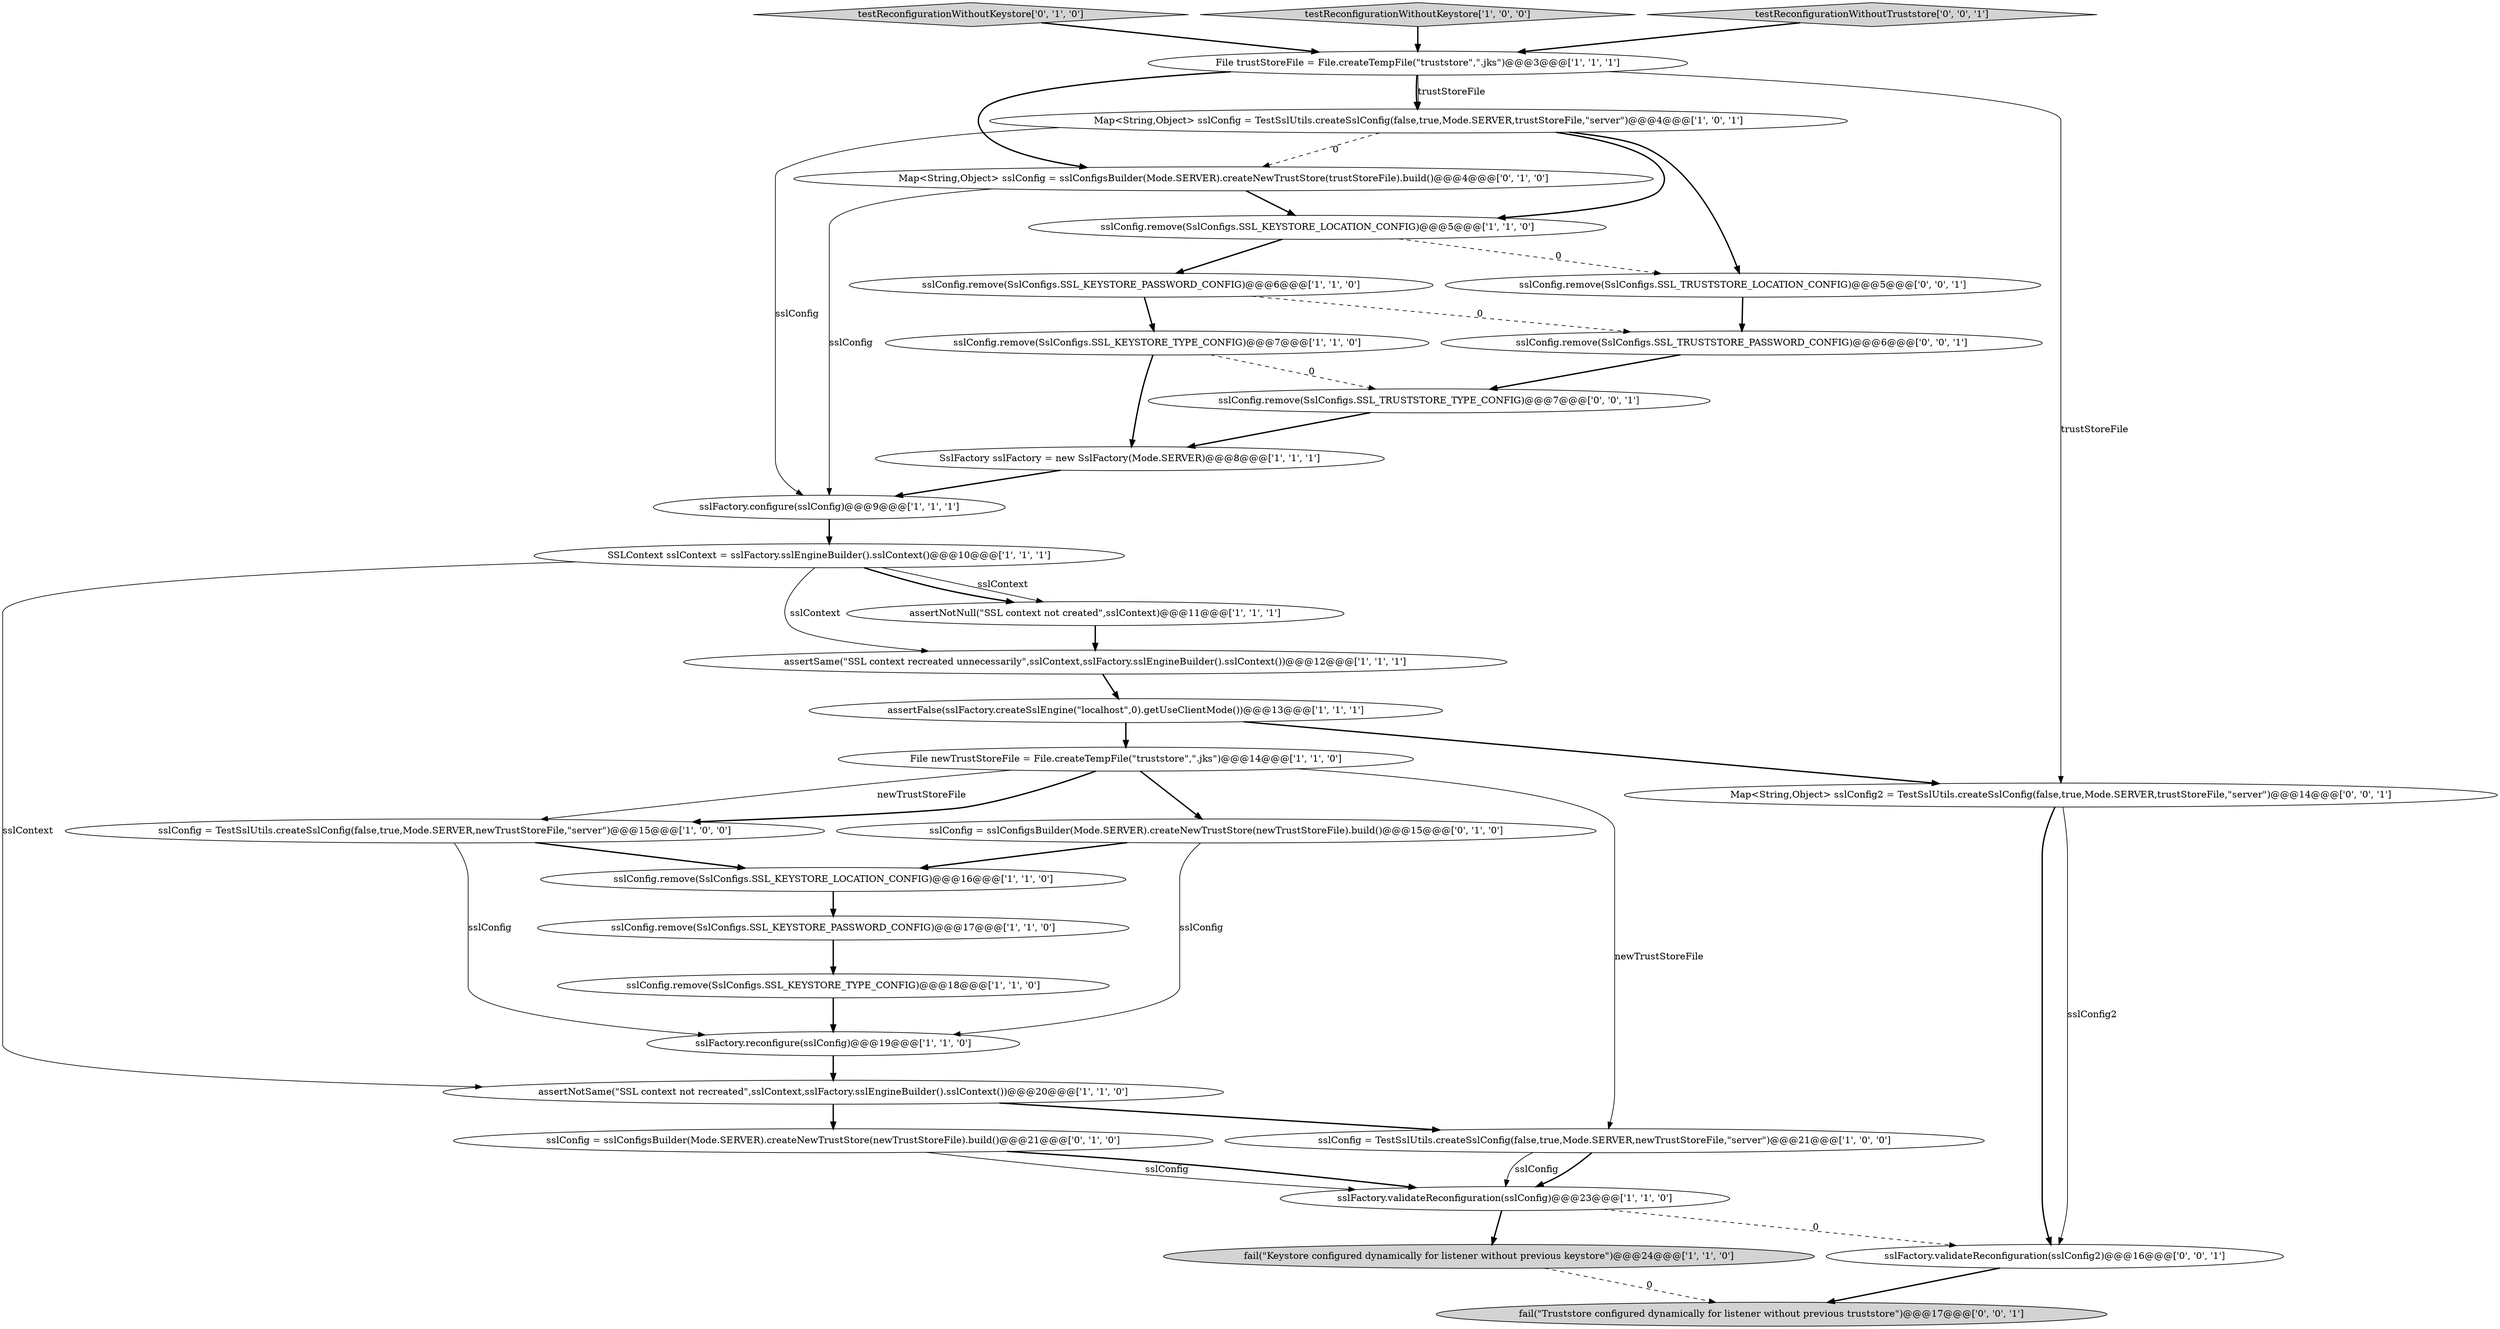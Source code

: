 digraph {
29 [style = filled, label = "sslConfig.remove(SslConfigs.SSL_TRUSTSTORE_LOCATION_CONFIG)@@@5@@@['0', '0', '1']", fillcolor = white, shape = ellipse image = "AAA0AAABBB3BBB"];
23 [style = filled, label = "sslConfig = sslConfigsBuilder(Mode.SERVER).createNewTrustStore(newTrustStoreFile).build()@@@15@@@['0', '1', '0']", fillcolor = white, shape = ellipse image = "AAA0AAABBB2BBB"];
17 [style = filled, label = "sslConfig.remove(SslConfigs.SSL_KEYSTORE_PASSWORD_CONFIG)@@@6@@@['1', '1', '0']", fillcolor = white, shape = ellipse image = "AAA0AAABBB1BBB"];
9 [style = filled, label = "sslConfig.remove(SslConfigs.SSL_KEYSTORE_PASSWORD_CONFIG)@@@17@@@['1', '1', '0']", fillcolor = white, shape = ellipse image = "AAA0AAABBB1BBB"];
25 [style = filled, label = "testReconfigurationWithoutKeystore['0', '1', '0']", fillcolor = lightgray, shape = diamond image = "AAA0AAABBB2BBB"];
20 [style = filled, label = "fail(\"Keystore configured dynamically for listener without previous keystore\")@@@24@@@['1', '1', '0']", fillcolor = lightgray, shape = ellipse image = "AAA0AAABBB1BBB"];
28 [style = filled, label = "fail(\"Truststore configured dynamically for listener without previous truststore\")@@@17@@@['0', '0', '1']", fillcolor = lightgray, shape = ellipse image = "AAA0AAABBB3BBB"];
8 [style = filled, label = "sslFactory.validateReconfiguration(sslConfig)@@@23@@@['1', '1', '0']", fillcolor = white, shape = ellipse image = "AAA0AAABBB1BBB"];
6 [style = filled, label = "assertNotNull(\"SSL context not created\",sslContext)@@@11@@@['1', '1', '1']", fillcolor = white, shape = ellipse image = "AAA0AAABBB1BBB"];
19 [style = filled, label = "sslConfig.remove(SslConfigs.SSL_KEYSTORE_TYPE_CONFIG)@@@18@@@['1', '1', '0']", fillcolor = white, shape = ellipse image = "AAA0AAABBB1BBB"];
12 [style = filled, label = "sslFactory.reconfigure(sslConfig)@@@19@@@['1', '1', '0']", fillcolor = white, shape = ellipse image = "AAA0AAABBB1BBB"];
18 [style = filled, label = "sslFactory.configure(sslConfig)@@@9@@@['1', '1', '1']", fillcolor = white, shape = ellipse image = "AAA0AAABBB1BBB"];
5 [style = filled, label = "sslConfig = TestSslUtils.createSslConfig(false,true,Mode.SERVER,newTrustStoreFile,\"server\")@@@21@@@['1', '0', '0']", fillcolor = white, shape = ellipse image = "AAA0AAABBB1BBB"];
14 [style = filled, label = "sslConfig.remove(SslConfigs.SSL_KEYSTORE_LOCATION_CONFIG)@@@16@@@['1', '1', '0']", fillcolor = white, shape = ellipse image = "AAA0AAABBB1BBB"];
11 [style = filled, label = "SSLContext sslContext = sslFactory.sslEngineBuilder().sslContext()@@@10@@@['1', '1', '1']", fillcolor = white, shape = ellipse image = "AAA0AAABBB1BBB"];
4 [style = filled, label = "assertFalse(sslFactory.createSslEngine(\"localhost\",0).getUseClientMode())@@@13@@@['1', '1', '1']", fillcolor = white, shape = ellipse image = "AAA0AAABBB1BBB"];
7 [style = filled, label = "File newTrustStoreFile = File.createTempFile(\"truststore\",\".jks\")@@@14@@@['1', '1', '0']", fillcolor = white, shape = ellipse image = "AAA0AAABBB1BBB"];
0 [style = filled, label = "File trustStoreFile = File.createTempFile(\"truststore\",\".jks\")@@@3@@@['1', '1', '1']", fillcolor = white, shape = ellipse image = "AAA0AAABBB1BBB"];
27 [style = filled, label = "sslConfig.remove(SslConfigs.SSL_TRUSTSTORE_TYPE_CONFIG)@@@7@@@['0', '0', '1']", fillcolor = white, shape = ellipse image = "AAA0AAABBB3BBB"];
10 [style = filled, label = "SslFactory sslFactory = new SslFactory(Mode.SERVER)@@@8@@@['1', '1', '1']", fillcolor = white, shape = ellipse image = "AAA0AAABBB1BBB"];
16 [style = filled, label = "assertSame(\"SSL context recreated unnecessarily\",sslContext,sslFactory.sslEngineBuilder().sslContext())@@@12@@@['1', '1', '1']", fillcolor = white, shape = ellipse image = "AAA0AAABBB1BBB"];
1 [style = filled, label = "assertNotSame(\"SSL context not recreated\",sslContext,sslFactory.sslEngineBuilder().sslContext())@@@20@@@['1', '1', '0']", fillcolor = white, shape = ellipse image = "AAA0AAABBB1BBB"];
22 [style = filled, label = "Map<String,Object> sslConfig = sslConfigsBuilder(Mode.SERVER).createNewTrustStore(trustStoreFile).build()@@@4@@@['0', '1', '0']", fillcolor = white, shape = ellipse image = "AAA1AAABBB2BBB"];
24 [style = filled, label = "sslConfig = sslConfigsBuilder(Mode.SERVER).createNewTrustStore(newTrustStoreFile).build()@@@21@@@['0', '1', '0']", fillcolor = white, shape = ellipse image = "AAA0AAABBB2BBB"];
13 [style = filled, label = "Map<String,Object> sslConfig = TestSslUtils.createSslConfig(false,true,Mode.SERVER,trustStoreFile,\"server\")@@@4@@@['1', '0', '1']", fillcolor = white, shape = ellipse image = "AAA0AAABBB1BBB"];
26 [style = filled, label = "sslConfig.remove(SslConfigs.SSL_TRUSTSTORE_PASSWORD_CONFIG)@@@6@@@['0', '0', '1']", fillcolor = white, shape = ellipse image = "AAA0AAABBB3BBB"];
30 [style = filled, label = "Map<String,Object> sslConfig2 = TestSslUtils.createSslConfig(false,true,Mode.SERVER,trustStoreFile,\"server\")@@@14@@@['0', '0', '1']", fillcolor = white, shape = ellipse image = "AAA0AAABBB3BBB"];
21 [style = filled, label = "testReconfigurationWithoutKeystore['1', '0', '0']", fillcolor = lightgray, shape = diamond image = "AAA0AAABBB1BBB"];
3 [style = filled, label = "sslConfig.remove(SslConfigs.SSL_KEYSTORE_TYPE_CONFIG)@@@7@@@['1', '1', '0']", fillcolor = white, shape = ellipse image = "AAA0AAABBB1BBB"];
32 [style = filled, label = "testReconfigurationWithoutTruststore['0', '0', '1']", fillcolor = lightgray, shape = diamond image = "AAA0AAABBB3BBB"];
15 [style = filled, label = "sslConfig = TestSslUtils.createSslConfig(false,true,Mode.SERVER,newTrustStoreFile,\"server\")@@@15@@@['1', '0', '0']", fillcolor = white, shape = ellipse image = "AAA0AAABBB1BBB"];
31 [style = filled, label = "sslFactory.validateReconfiguration(sslConfig2)@@@16@@@['0', '0', '1']", fillcolor = white, shape = ellipse image = "AAA0AAABBB3BBB"];
2 [style = filled, label = "sslConfig.remove(SslConfigs.SSL_KEYSTORE_LOCATION_CONFIG)@@@5@@@['1', '1', '0']", fillcolor = white, shape = ellipse image = "AAA0AAABBB1BBB"];
22->2 [style = bold, label=""];
9->19 [style = bold, label=""];
7->23 [style = bold, label=""];
3->10 [style = bold, label=""];
29->26 [style = bold, label=""];
23->12 [style = solid, label="sslConfig"];
4->7 [style = bold, label=""];
5->8 [style = bold, label=""];
31->28 [style = bold, label=""];
16->4 [style = bold, label=""];
0->22 [style = bold, label=""];
17->26 [style = dashed, label="0"];
13->22 [style = dashed, label="0"];
5->8 [style = solid, label="sslConfig"];
12->1 [style = bold, label=""];
3->27 [style = dashed, label="0"];
14->9 [style = bold, label=""];
17->3 [style = bold, label=""];
11->6 [style = bold, label=""];
0->13 [style = bold, label=""];
1->24 [style = bold, label=""];
26->27 [style = bold, label=""];
20->28 [style = dashed, label="0"];
2->17 [style = bold, label=""];
10->18 [style = bold, label=""];
30->31 [style = bold, label=""];
6->16 [style = bold, label=""];
24->8 [style = solid, label="sslConfig"];
15->14 [style = bold, label=""];
11->16 [style = solid, label="sslContext"];
7->15 [style = solid, label="newTrustStoreFile"];
11->6 [style = solid, label="sslContext"];
30->31 [style = solid, label="sslConfig2"];
27->10 [style = bold, label=""];
13->29 [style = bold, label=""];
2->29 [style = dashed, label="0"];
23->14 [style = bold, label=""];
8->31 [style = dashed, label="0"];
0->13 [style = solid, label="trustStoreFile"];
25->0 [style = bold, label=""];
32->0 [style = bold, label=""];
7->15 [style = bold, label=""];
13->2 [style = bold, label=""];
21->0 [style = bold, label=""];
7->5 [style = solid, label="newTrustStoreFile"];
22->18 [style = solid, label="sslConfig"];
19->12 [style = bold, label=""];
24->8 [style = bold, label=""];
15->12 [style = solid, label="sslConfig"];
8->20 [style = bold, label=""];
4->30 [style = bold, label=""];
18->11 [style = bold, label=""];
0->30 [style = solid, label="trustStoreFile"];
11->1 [style = solid, label="sslContext"];
13->18 [style = solid, label="sslConfig"];
1->5 [style = bold, label=""];
}
